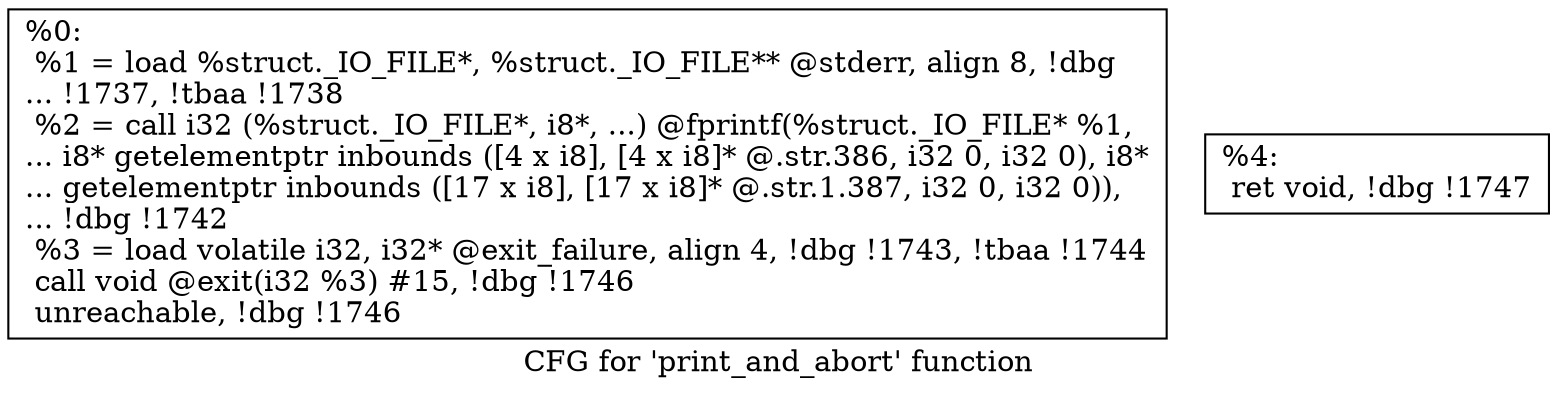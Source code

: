 digraph "CFG for 'print_and_abort' function" {
	label="CFG for 'print_and_abort' function";

	Node0x23330d0 [shape=record,label="{%0:\l  %1 = load %struct._IO_FILE*, %struct._IO_FILE** @stderr, align 8, !dbg\l... !1737, !tbaa !1738\l  %2 = call i32 (%struct._IO_FILE*, i8*, ...) @fprintf(%struct._IO_FILE* %1,\l... i8* getelementptr inbounds ([4 x i8], [4 x i8]* @.str.386, i32 0, i32 0), i8*\l... getelementptr inbounds ([17 x i8], [17 x i8]* @.str.1.387, i32 0, i32 0)),\l... !dbg !1742\l  %3 = load volatile i32, i32* @exit_failure, align 4, !dbg !1743, !tbaa !1744\l  call void @exit(i32 %3) #15, !dbg !1746\l  unreachable, !dbg !1746\l}"];
	Node0x2333120 [shape=record,label="{%4:                                                  \l  ret void, !dbg !1747\l}"];
}
